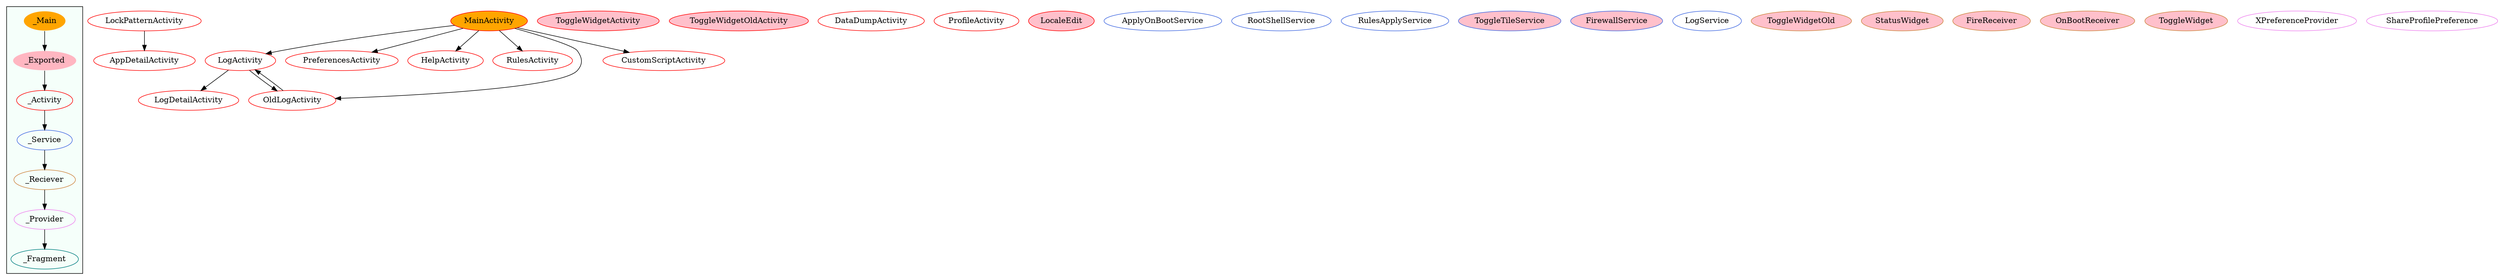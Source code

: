digraph G {
subgraph cluster_legend{ 
bgcolor=mintcream;
_Activity[color = red];
_Service[color = royalblue];
_Provider[color = violet];
_Reciever[color = peru];
_Fragment[color = teal];
_Main[style=filled, fillcolor=orange, color = mintcream];
_Exported[style=filled, fillcolor=lightpink, color = mintcream];
_Main -> _Exported -> _Activity -> _Service -> _Reciever -> _Provider -> _Fragment; 
}
AppDetailActivity[color = red];
LogDetailActivity[color = red];
LogActivity[color = red];
ToggleWidgetActivity[style=filled, fillcolor=pink, color = red];
PreferencesActivity[color = red];
HelpActivity[color = red];
MainActivity[style=filled, fillcolor=orange, color = red];
ToggleWidgetOldActivity[style=filled, fillcolor=pink, color = red];
RulesActivity[color = red];
OldLogActivity[color = red];
CustomScriptActivity[color = red];
DataDumpActivity[color = red];
ProfileActivity[color = red];
LockPatternActivity[color = red];
LocaleEdit[style=filled, fillcolor=pink, color = red];
ApplyOnBootService[color = royalblue];
RootShellService[color = royalblue];
RulesApplyService[color = royalblue];
ToggleTileService[style=filled, fillcolor=pink, color = royalblue];
FirewallService[style=filled, fillcolor=pink, color = royalblue];
LogService[color = royalblue];
ToggleWidgetOld[style=filled, fillcolor=pink, color = peru];
StatusWidget[style=filled, fillcolor=pink, color = peru];
FireReceiver[style=filled, fillcolor=pink, color = peru];
OnBootReceiver[style=filled, fillcolor=pink, color = peru];
ToggleWidget[style=filled, fillcolor=pink, color = peru];
XPreferenceProvider[color = violet];
ShareProfilePreference[color = violet];
LogActivity->OldLogActivity;
LogActivity->LogDetailActivity;
OldLogActivity->LogActivity;
MainActivity->HelpActivity;
MainActivity->PreferencesActivity;
MainActivity->OldLogActivity;
MainActivity->RulesActivity;
MainActivity->LogActivity;
MainActivity->CustomScriptActivity;
LockPatternActivity->AppDetailActivity;
}

